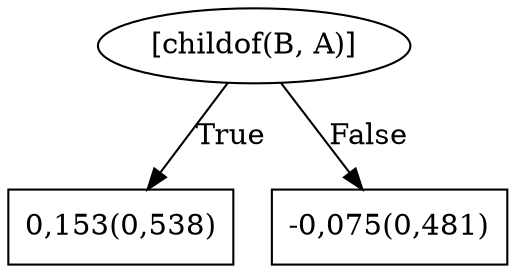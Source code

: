 digraph G{ 
1[label = "[childof(B, A)]"];
1 -> 2[label="True"];
1 -> 3[label="False"];
2[shape = box,label = "0,153(0,538)"];
3[shape = box,label = "-0,075(0,481)"];
}
